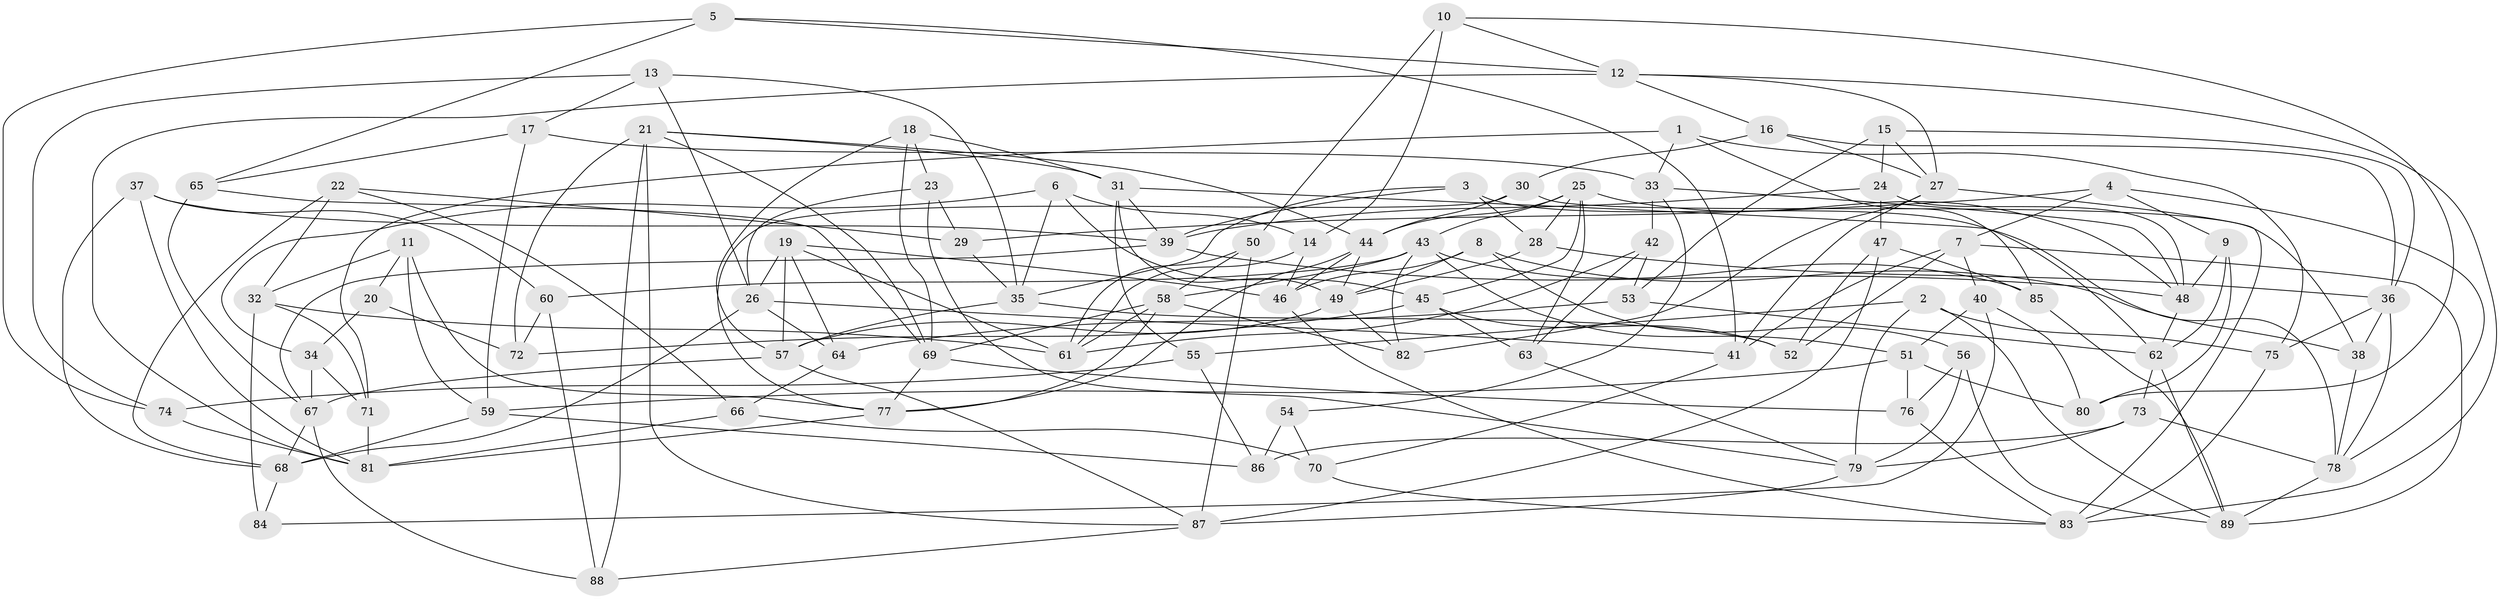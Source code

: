 // original degree distribution, {4: 1.0}
// Generated by graph-tools (version 1.1) at 2025/38/03/04/25 23:38:08]
// undirected, 89 vertices, 208 edges
graph export_dot {
  node [color=gray90,style=filled];
  1;
  2;
  3;
  4;
  5;
  6;
  7;
  8;
  9;
  10;
  11;
  12;
  13;
  14;
  15;
  16;
  17;
  18;
  19;
  20;
  21;
  22;
  23;
  24;
  25;
  26;
  27;
  28;
  29;
  30;
  31;
  32;
  33;
  34;
  35;
  36;
  37;
  38;
  39;
  40;
  41;
  42;
  43;
  44;
  45;
  46;
  47;
  48;
  49;
  50;
  51;
  52;
  53;
  54;
  55;
  56;
  57;
  58;
  59;
  60;
  61;
  62;
  63;
  64;
  65;
  66;
  67;
  68;
  69;
  70;
  71;
  72;
  73;
  74;
  75;
  76;
  77;
  78;
  79;
  80;
  81;
  82;
  83;
  84;
  85;
  86;
  87;
  88;
  89;
  1 -- 33 [weight=1.0];
  1 -- 71 [weight=1.0];
  1 -- 75 [weight=1.0];
  1 -- 85 [weight=1.0];
  2 -- 55 [weight=1.0];
  2 -- 75 [weight=1.0];
  2 -- 79 [weight=1.0];
  2 -- 89 [weight=1.0];
  3 -- 28 [weight=1.0];
  3 -- 35 [weight=1.0];
  3 -- 39 [weight=1.0];
  3 -- 62 [weight=1.0];
  4 -- 7 [weight=1.0];
  4 -- 9 [weight=1.0];
  4 -- 29 [weight=1.0];
  4 -- 78 [weight=1.0];
  5 -- 12 [weight=1.0];
  5 -- 41 [weight=1.0];
  5 -- 65 [weight=1.0];
  5 -- 74 [weight=1.0];
  6 -- 14 [weight=1.0];
  6 -- 34 [weight=1.0];
  6 -- 35 [weight=1.0];
  6 -- 45 [weight=1.0];
  7 -- 40 [weight=1.0];
  7 -- 41 [weight=2.0];
  7 -- 52 [weight=1.0];
  7 -- 89 [weight=1.0];
  8 -- 38 [weight=1.0];
  8 -- 46 [weight=1.0];
  8 -- 49 [weight=1.0];
  8 -- 56 [weight=1.0];
  9 -- 48 [weight=1.0];
  9 -- 62 [weight=1.0];
  9 -- 80 [weight=1.0];
  10 -- 12 [weight=1.0];
  10 -- 14 [weight=1.0];
  10 -- 50 [weight=1.0];
  10 -- 80 [weight=1.0];
  11 -- 20 [weight=1.0];
  11 -- 32 [weight=1.0];
  11 -- 59 [weight=1.0];
  11 -- 77 [weight=1.0];
  12 -- 16 [weight=1.0];
  12 -- 27 [weight=1.0];
  12 -- 81 [weight=1.0];
  12 -- 83 [weight=1.0];
  13 -- 17 [weight=1.0];
  13 -- 26 [weight=1.0];
  13 -- 35 [weight=1.0];
  13 -- 74 [weight=1.0];
  14 -- 46 [weight=1.0];
  14 -- 61 [weight=1.0];
  15 -- 24 [weight=1.0];
  15 -- 27 [weight=1.0];
  15 -- 36 [weight=1.0];
  15 -- 53 [weight=1.0];
  16 -- 27 [weight=1.0];
  16 -- 30 [weight=1.0];
  16 -- 36 [weight=1.0];
  17 -- 33 [weight=1.0];
  17 -- 59 [weight=1.0];
  17 -- 65 [weight=1.0];
  18 -- 23 [weight=1.0];
  18 -- 31 [weight=1.0];
  18 -- 57 [weight=1.0];
  18 -- 69 [weight=1.0];
  19 -- 26 [weight=1.0];
  19 -- 46 [weight=2.0];
  19 -- 57 [weight=1.0];
  19 -- 61 [weight=1.0];
  19 -- 64 [weight=1.0];
  20 -- 34 [weight=1.0];
  20 -- 72 [weight=2.0];
  21 -- 31 [weight=1.0];
  21 -- 44 [weight=1.0];
  21 -- 69 [weight=1.0];
  21 -- 72 [weight=1.0];
  21 -- 87 [weight=1.0];
  21 -- 88 [weight=1.0];
  22 -- 29 [weight=1.0];
  22 -- 32 [weight=1.0];
  22 -- 66 [weight=1.0];
  22 -- 68 [weight=1.0];
  23 -- 26 [weight=1.0];
  23 -- 29 [weight=1.0];
  23 -- 79 [weight=1.0];
  24 -- 39 [weight=1.0];
  24 -- 47 [weight=1.0];
  24 -- 48 [weight=1.0];
  25 -- 28 [weight=1.0];
  25 -- 43 [weight=1.0];
  25 -- 44 [weight=1.0];
  25 -- 45 [weight=1.0];
  25 -- 48 [weight=1.0];
  25 -- 63 [weight=1.0];
  26 -- 41 [weight=1.0];
  26 -- 64 [weight=1.0];
  26 -- 68 [weight=1.0];
  27 -- 41 [weight=1.0];
  27 -- 82 [weight=1.0];
  27 -- 83 [weight=1.0];
  28 -- 36 [weight=1.0];
  28 -- 49 [weight=1.0];
  29 -- 35 [weight=1.0];
  30 -- 38 [weight=1.0];
  30 -- 44 [weight=1.0];
  30 -- 77 [weight=1.0];
  31 -- 39 [weight=1.0];
  31 -- 49 [weight=1.0];
  31 -- 55 [weight=1.0];
  31 -- 78 [weight=1.0];
  32 -- 61 [weight=1.0];
  32 -- 71 [weight=1.0];
  32 -- 84 [weight=2.0];
  33 -- 42 [weight=1.0];
  33 -- 48 [weight=1.0];
  33 -- 54 [weight=2.0];
  34 -- 67 [weight=1.0];
  34 -- 71 [weight=1.0];
  35 -- 52 [weight=1.0];
  35 -- 57 [weight=1.0];
  36 -- 38 [weight=1.0];
  36 -- 75 [weight=1.0];
  36 -- 78 [weight=1.0];
  37 -- 39 [weight=1.0];
  37 -- 60 [weight=1.0];
  37 -- 68 [weight=1.0];
  37 -- 81 [weight=1.0];
  38 -- 78 [weight=1.0];
  39 -- 48 [weight=1.0];
  39 -- 67 [weight=1.0];
  40 -- 51 [weight=1.0];
  40 -- 80 [weight=1.0];
  40 -- 84 [weight=1.0];
  41 -- 70 [weight=1.0];
  42 -- 53 [weight=1.0];
  42 -- 61 [weight=1.0];
  42 -- 63 [weight=1.0];
  43 -- 51 [weight=1.0];
  43 -- 58 [weight=1.0];
  43 -- 60 [weight=1.0];
  43 -- 82 [weight=1.0];
  43 -- 85 [weight=1.0];
  44 -- 46 [weight=1.0];
  44 -- 49 [weight=1.0];
  44 -- 77 [weight=1.0];
  45 -- 52 [weight=1.0];
  45 -- 63 [weight=1.0];
  45 -- 72 [weight=2.0];
  46 -- 83 [weight=1.0];
  47 -- 52 [weight=1.0];
  47 -- 85 [weight=1.0];
  47 -- 87 [weight=1.0];
  48 -- 62 [weight=1.0];
  49 -- 57 [weight=1.0];
  49 -- 82 [weight=1.0];
  50 -- 58 [weight=1.0];
  50 -- 61 [weight=1.0];
  50 -- 87 [weight=1.0];
  51 -- 59 [weight=2.0];
  51 -- 76 [weight=1.0];
  51 -- 80 [weight=1.0];
  53 -- 62 [weight=1.0];
  53 -- 64 [weight=1.0];
  54 -- 70 [weight=1.0];
  54 -- 86 [weight=1.0];
  55 -- 74 [weight=1.0];
  55 -- 86 [weight=1.0];
  56 -- 76 [weight=1.0];
  56 -- 79 [weight=1.0];
  56 -- 89 [weight=1.0];
  57 -- 67 [weight=1.0];
  57 -- 87 [weight=1.0];
  58 -- 61 [weight=1.0];
  58 -- 69 [weight=1.0];
  58 -- 77 [weight=1.0];
  58 -- 82 [weight=1.0];
  59 -- 68 [weight=1.0];
  59 -- 86 [weight=1.0];
  60 -- 72 [weight=1.0];
  60 -- 88 [weight=1.0];
  62 -- 73 [weight=1.0];
  62 -- 89 [weight=1.0];
  63 -- 79 [weight=1.0];
  64 -- 66 [weight=1.0];
  65 -- 67 [weight=1.0];
  65 -- 69 [weight=1.0];
  66 -- 70 [weight=1.0];
  66 -- 81 [weight=1.0];
  67 -- 68 [weight=1.0];
  67 -- 88 [weight=1.0];
  68 -- 84 [weight=1.0];
  69 -- 76 [weight=1.0];
  69 -- 77 [weight=1.0];
  70 -- 83 [weight=1.0];
  71 -- 81 [weight=1.0];
  73 -- 78 [weight=1.0];
  73 -- 79 [weight=1.0];
  73 -- 86 [weight=1.0];
  74 -- 81 [weight=1.0];
  75 -- 83 [weight=1.0];
  76 -- 83 [weight=1.0];
  77 -- 81 [weight=1.0];
  78 -- 89 [weight=1.0];
  79 -- 87 [weight=1.0];
  85 -- 89 [weight=1.0];
  87 -- 88 [weight=1.0];
}
